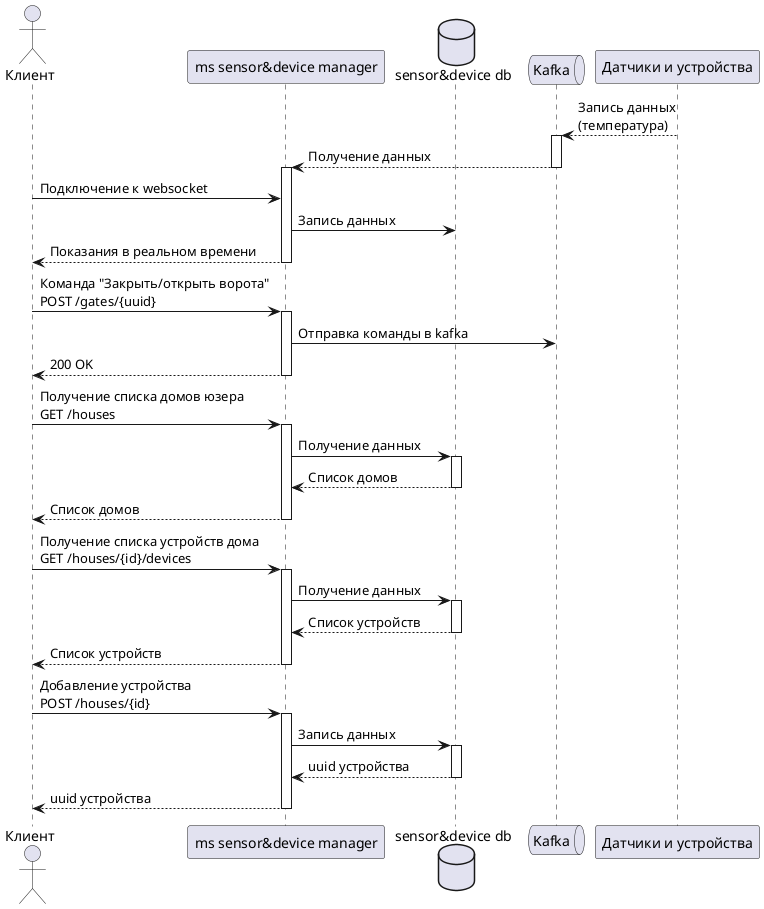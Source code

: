 @startuml

actor "Клиент" as client
participant "ms sensor&device manager" as sdm
database "sensor&device db" as db
queue "Kafka" as kafka
participant "Датчики и устройства" as sd

sd --> kafka: Запись данных\n(температура)
activate kafka
kafka --> sdm: Получение данных
deactivate kafka
activate sdm
client -> sdm: Подключение к websocket
sdm -> db: Запись данных
sdm --> client: Показания в реальном времени
deactivate sdm

client -> sdm: Команда "Закрыть/открыть ворота"\nPOST /gates/{uuid}
activate sdm
sdm -> kafka: Отправка команды в kafka
sdm --> client: 200 OK
deactivate sdm

client -> sdm: Получение списка домов юзера\nGET /houses
activate sdm
sdm -> db: Получение данных
activate db
db --> sdm: Список домов
deactivate db
sdm --> client: Список домов
deactivate sdm

client -> sdm: Получение списка устройств дома\nGET /houses/{id}/devices
activate sdm
sdm -> db: Получение данных
activate db
db --> sdm: Список устройств
deactivate db
sdm --> client: Список устройств
deactivate sdm

client -> sdm: Добавление устройства\nPOST /houses/{id}
activate sdm
sdm -> db: Запись данных
activate db
db --> sdm: uuid устройства
deactivate db
sdm --> client: uuid устройства
deactivate sdm

@enduml
